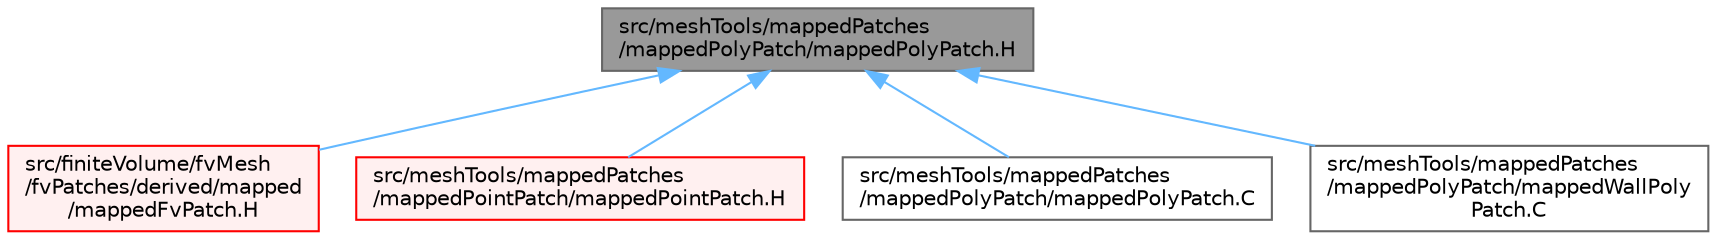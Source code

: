 digraph "src/meshTools/mappedPatches/mappedPolyPatch/mappedPolyPatch.H"
{
 // LATEX_PDF_SIZE
  bgcolor="transparent";
  edge [fontname=Helvetica,fontsize=10,labelfontname=Helvetica,labelfontsize=10];
  node [fontname=Helvetica,fontsize=10,shape=box,height=0.2,width=0.4];
  Node1 [id="Node000001",label="src/meshTools/mappedPatches\l/mappedPolyPatch/mappedPolyPatch.H",height=0.2,width=0.4,color="gray40", fillcolor="grey60", style="filled", fontcolor="black",tooltip=" "];
  Node1 -> Node2 [id="edge1_Node000001_Node000002",dir="back",color="steelblue1",style="solid",tooltip=" "];
  Node2 [id="Node000002",label="src/finiteVolume/fvMesh\l/fvPatches/derived/mapped\l/mappedFvPatch.H",height=0.2,width=0.4,color="red", fillcolor="#FFF0F0", style="filled",URL="$mappedFvPatch_8H.html",tooltip=" "];
  Node1 -> Node6 [id="edge2_Node000001_Node000006",dir="back",color="steelblue1",style="solid",tooltip=" "];
  Node6 [id="Node000006",label="src/meshTools/mappedPatches\l/mappedPointPatch/mappedPointPatch.H",height=0.2,width=0.4,color="red", fillcolor="#FFF0F0", style="filled",URL="$mappedPointPatch_8H.html",tooltip=" "];
  Node1 -> Node8 [id="edge3_Node000001_Node000008",dir="back",color="steelblue1",style="solid",tooltip=" "];
  Node8 [id="Node000008",label="src/meshTools/mappedPatches\l/mappedPolyPatch/mappedPolyPatch.C",height=0.2,width=0.4,color="grey40", fillcolor="white", style="filled",URL="$mappedPolyPatch_8C.html",tooltip=" "];
  Node1 -> Node9 [id="edge4_Node000001_Node000009",dir="back",color="steelblue1",style="solid",tooltip=" "];
  Node9 [id="Node000009",label="src/meshTools/mappedPatches\l/mappedPolyPatch/mappedWallPoly\lPatch.C",height=0.2,width=0.4,color="grey40", fillcolor="white", style="filled",URL="$mappedWallPolyPatch_8C.html",tooltip=" "];
}

